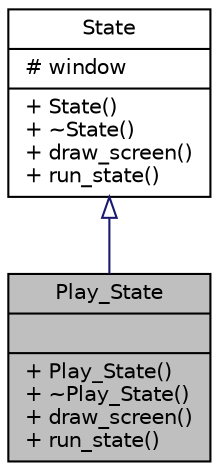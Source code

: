 digraph "Play_State"
{
  edge [fontname="Helvetica",fontsize="10",labelfontname="Helvetica",labelfontsize="10"];
  node [fontname="Helvetica",fontsize="10",shape=record];
  Node2 [label="{Play_State\n||+ Play_State()\l+ ~Play_State()\l+ draw_screen()\l+ run_state()\l}",height=0.2,width=0.4,color="black", fillcolor="grey75", style="filled", fontcolor="black"];
  Node3 -> Node2 [dir="back",color="midnightblue",fontsize="10",style="solid",arrowtail="onormal"];
  Node3 [label="{State\n|# window\l|+ State()\l+ ~State()\l+ draw_screen()\l+ run_state()\l}",height=0.2,width=0.4,color="black", fillcolor="white", style="filled",URL="$classState.html"];
}
